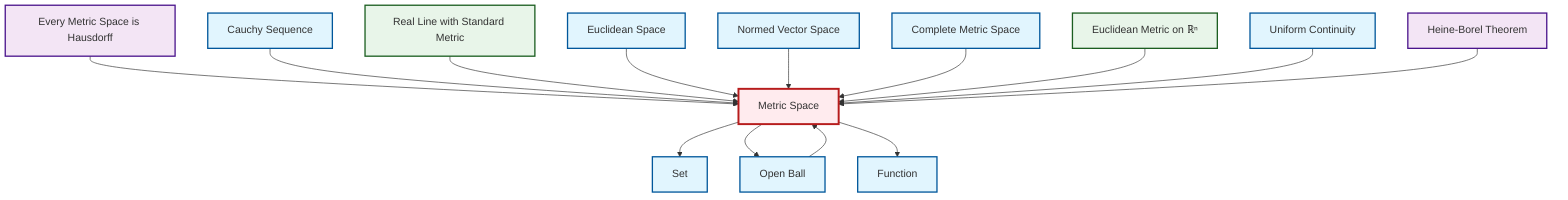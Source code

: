 graph TD
    classDef definition fill:#e1f5fe,stroke:#01579b,stroke-width:2px
    classDef theorem fill:#f3e5f5,stroke:#4a148c,stroke-width:2px
    classDef axiom fill:#fff3e0,stroke:#e65100,stroke-width:2px
    classDef example fill:#e8f5e9,stroke:#1b5e20,stroke-width:2px
    classDef current fill:#ffebee,stroke:#b71c1c,stroke-width:3px
    def-euclidean-space["Euclidean Space"]:::definition
    def-complete-metric-space["Complete Metric Space"]:::definition
    thm-heine-borel["Heine-Borel Theorem"]:::theorem
    def-set["Set"]:::definition
    def-uniform-continuity["Uniform Continuity"]:::definition
    def-cauchy-sequence["Cauchy Sequence"]:::definition
    def-function["Function"]:::definition
    thm-metric-hausdorff["Every Metric Space is Hausdorff"]:::theorem
    def-normed-vector-space["Normed Vector Space"]:::definition
    ex-real-line-metric["Real Line with Standard Metric"]:::example
    ex-euclidean-metric["Euclidean Metric on ℝⁿ"]:::example
    def-open-ball["Open Ball"]:::definition
    def-metric-space["Metric Space"]:::definition
    def-metric-space --> def-set
    def-metric-space --> def-open-ball
    thm-metric-hausdorff --> def-metric-space
    def-open-ball --> def-metric-space
    def-cauchy-sequence --> def-metric-space
    ex-real-line-metric --> def-metric-space
    def-euclidean-space --> def-metric-space
    def-normed-vector-space --> def-metric-space
    def-complete-metric-space --> def-metric-space
    ex-euclidean-metric --> def-metric-space
    def-metric-space --> def-function
    def-uniform-continuity --> def-metric-space
    thm-heine-borel --> def-metric-space
    class def-metric-space current